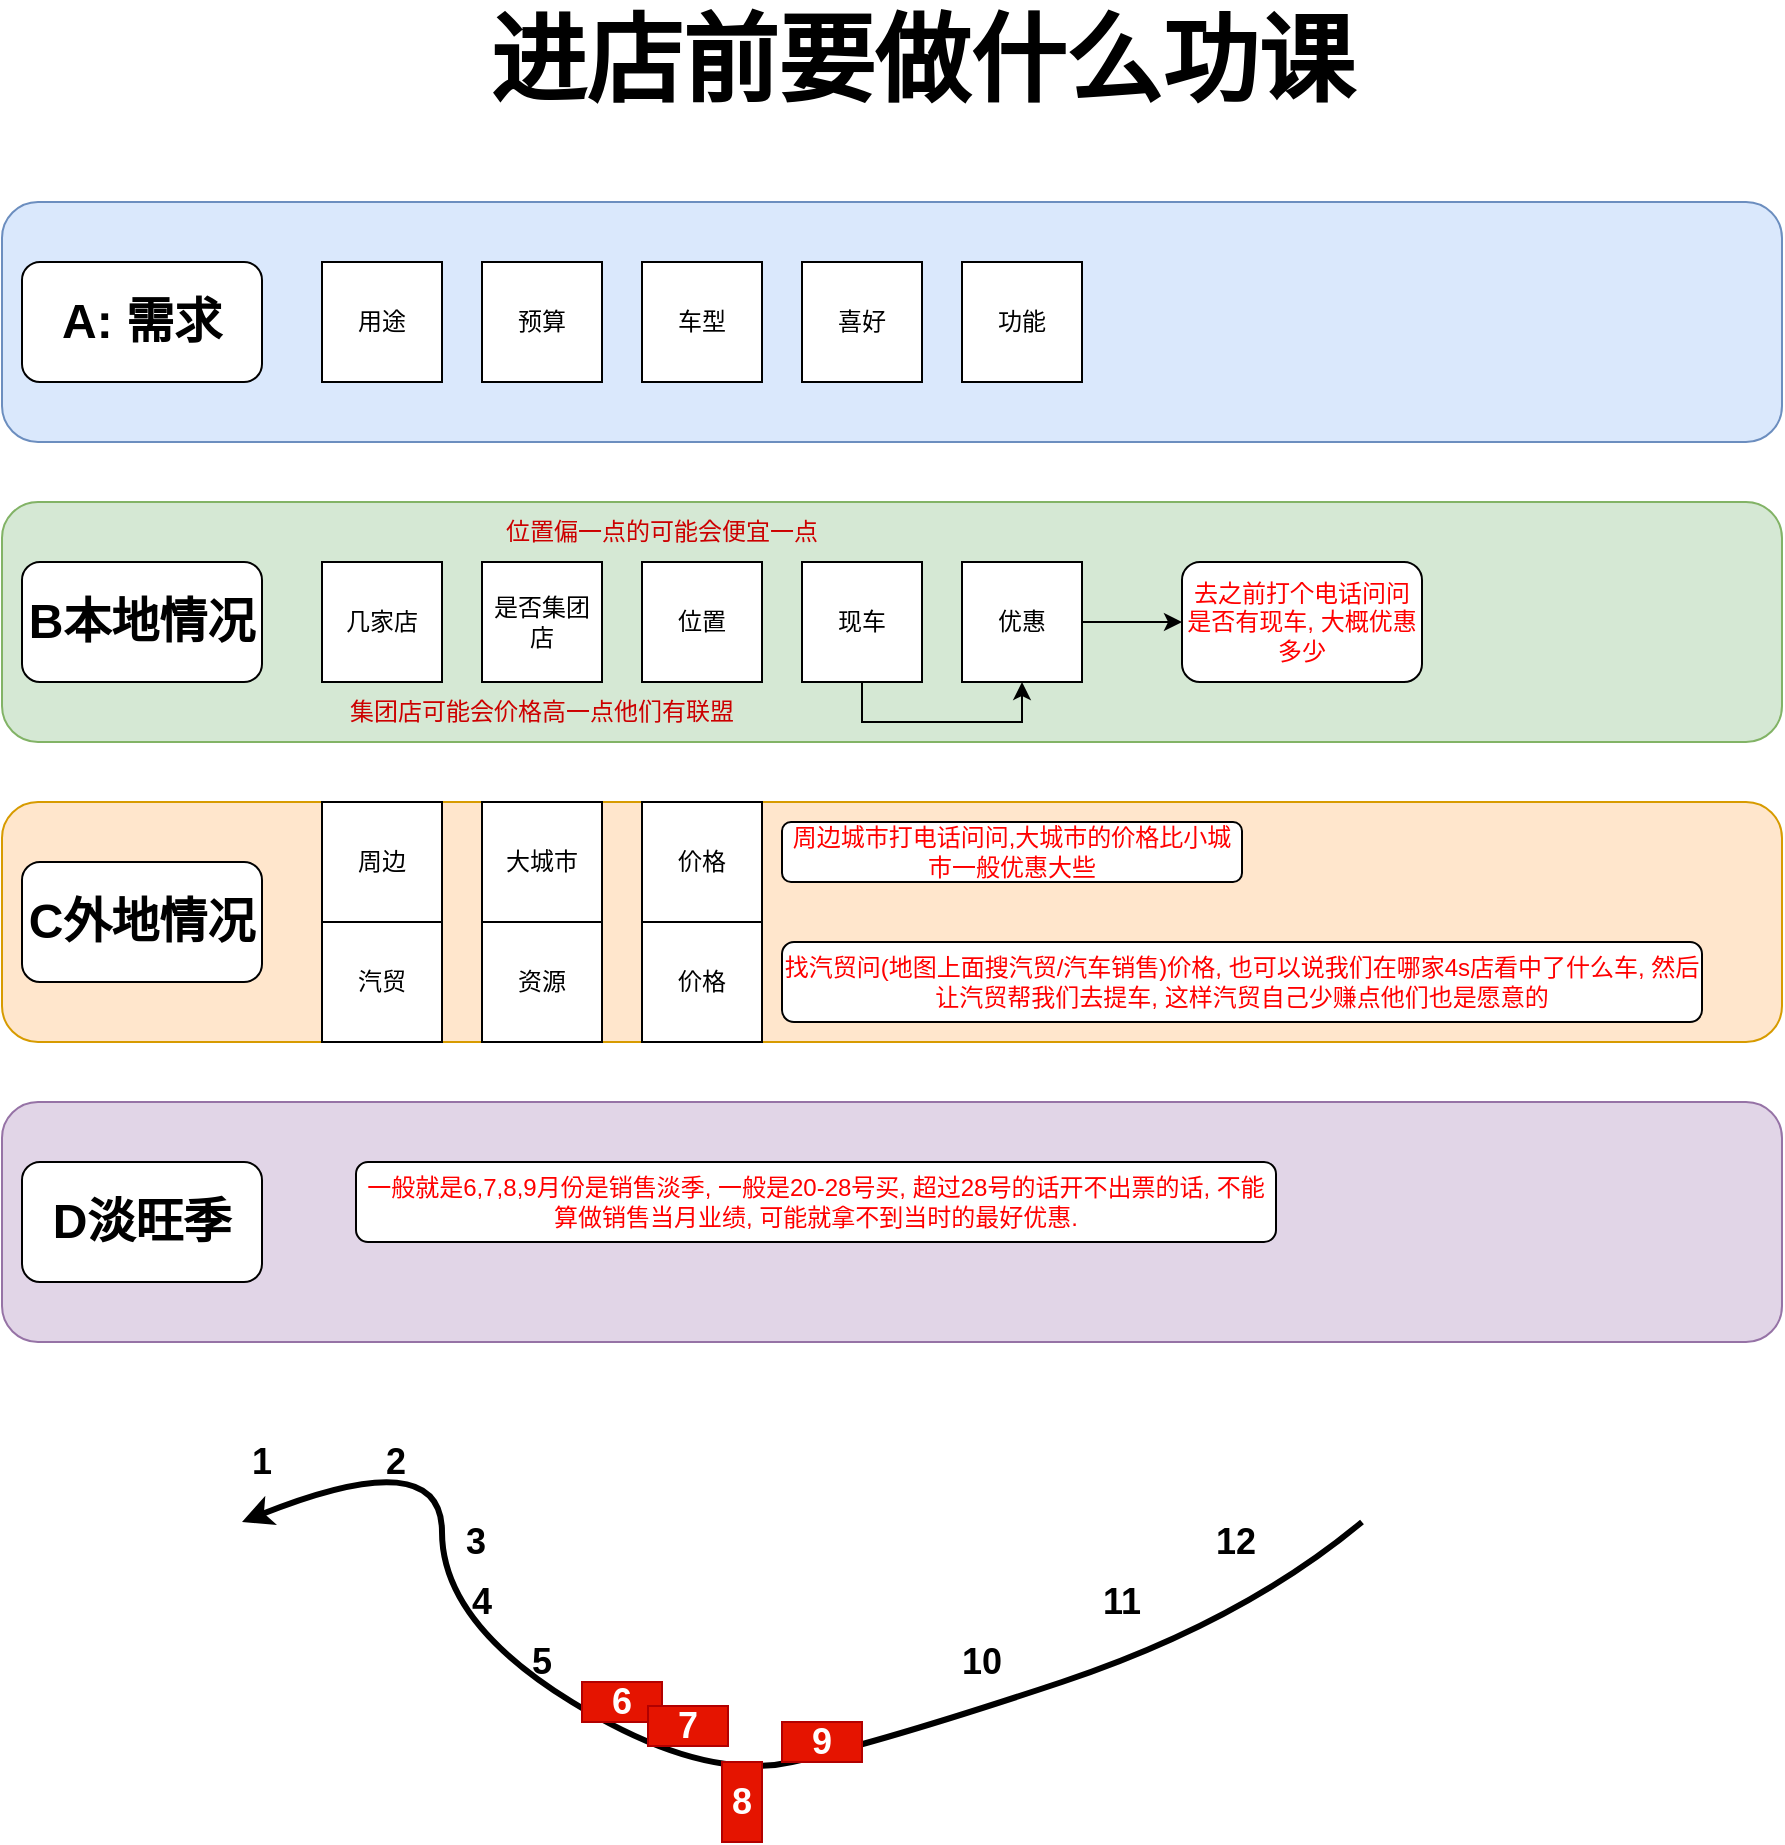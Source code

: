 <mxfile version="13.9.9" type="device"><diagram id="lYemokYRNhzdvbUVlfVc" name="第 1 页"><mxGraphModel dx="949" dy="606" grid="0" gridSize="10" guides="1" tooltips="1" connect="1" arrows="1" fold="1" page="0" pageScale="1" pageWidth="1200" pageHeight="1920" math="0" shadow="0"><root><mxCell id="0"/><mxCell id="1" parent="0"/><mxCell id="1nvNzdw4oh-cAlLbCjib-1" value="&lt;b&gt;&lt;font style=&quot;font-size: 48px&quot;&gt;进店前要做什么功课&lt;/font&gt;&lt;/b&gt;" style="text;html=1;align=center;verticalAlign=middle;whiteSpace=wrap;rounded=0;" vertex="1" parent="1"><mxGeometry x="357" y="38" width="486" height="41" as="geometry"/></mxCell><mxCell id="1nvNzdw4oh-cAlLbCjib-2" value="" style="rounded=1;whiteSpace=wrap;html=1;fillColor=#dae8fc;strokeColor=#6c8ebf;" vertex="1" parent="1"><mxGeometry x="140" y="130" width="890" height="120" as="geometry"/></mxCell><mxCell id="1nvNzdw4oh-cAlLbCjib-3" value="&lt;b&gt;&lt;font style=&quot;font-size: 24px&quot;&gt;A: 需求&lt;/font&gt;&lt;/b&gt;" style="rounded=1;whiteSpace=wrap;html=1;" vertex="1" parent="1"><mxGeometry x="150" y="160" width="120" height="60" as="geometry"/></mxCell><mxCell id="1nvNzdw4oh-cAlLbCjib-5" value="用途" style="rounded=0;whiteSpace=wrap;html=1;" vertex="1" parent="1"><mxGeometry x="300" y="160" width="60" height="60" as="geometry"/></mxCell><mxCell id="1nvNzdw4oh-cAlLbCjib-6" value="预算" style="rounded=0;whiteSpace=wrap;html=1;" vertex="1" parent="1"><mxGeometry x="380" y="160" width="60" height="60" as="geometry"/></mxCell><mxCell id="1nvNzdw4oh-cAlLbCjib-7" value="车型" style="rounded=0;whiteSpace=wrap;html=1;" vertex="1" parent="1"><mxGeometry x="460" y="160" width="60" height="60" as="geometry"/></mxCell><mxCell id="1nvNzdw4oh-cAlLbCjib-8" value="喜好" style="rounded=0;whiteSpace=wrap;html=1;" vertex="1" parent="1"><mxGeometry x="540" y="160" width="60" height="60" as="geometry"/></mxCell><mxCell id="1nvNzdw4oh-cAlLbCjib-9" value="功能" style="rounded=0;whiteSpace=wrap;html=1;" vertex="1" parent="1"><mxGeometry x="620" y="160" width="60" height="60" as="geometry"/></mxCell><mxCell id="1nvNzdw4oh-cAlLbCjib-10" value="" style="rounded=1;whiteSpace=wrap;html=1;fillColor=#d5e8d4;strokeColor=#82b366;" vertex="1" parent="1"><mxGeometry x="140" y="280" width="890" height="120" as="geometry"/></mxCell><mxCell id="1nvNzdw4oh-cAlLbCjib-11" value="&lt;b&gt;&lt;font style=&quot;font-size: 24px&quot;&gt;B本地情况&lt;/font&gt;&lt;/b&gt;" style="rounded=1;whiteSpace=wrap;html=1;" vertex="1" parent="1"><mxGeometry x="150" y="310" width="120" height="60" as="geometry"/></mxCell><mxCell id="1nvNzdw4oh-cAlLbCjib-12" value="几家店" style="rounded=0;whiteSpace=wrap;html=1;" vertex="1" parent="1"><mxGeometry x="300" y="310" width="60" height="60" as="geometry"/></mxCell><mxCell id="1nvNzdw4oh-cAlLbCjib-13" value="是否集团店" style="rounded=0;whiteSpace=wrap;html=1;" vertex="1" parent="1"><mxGeometry x="380" y="310" width="60" height="60" as="geometry"/></mxCell><mxCell id="1nvNzdw4oh-cAlLbCjib-14" value="位置" style="rounded=0;whiteSpace=wrap;html=1;" vertex="1" parent="1"><mxGeometry x="460" y="310" width="60" height="60" as="geometry"/></mxCell><mxCell id="1nvNzdw4oh-cAlLbCjib-19" style="edgeStyle=orthogonalEdgeStyle;rounded=0;orthogonalLoop=1;jettySize=auto;html=1;exitX=0.5;exitY=1;exitDx=0;exitDy=0;entryX=0.5;entryY=1;entryDx=0;entryDy=0;" edge="1" parent="1" source="1nvNzdw4oh-cAlLbCjib-15" target="1nvNzdw4oh-cAlLbCjib-16"><mxGeometry relative="1" as="geometry"/></mxCell><mxCell id="1nvNzdw4oh-cAlLbCjib-15" value="现车" style="rounded=0;whiteSpace=wrap;html=1;" vertex="1" parent="1"><mxGeometry x="540" y="310" width="60" height="60" as="geometry"/></mxCell><mxCell id="1nvNzdw4oh-cAlLbCjib-22" style="edgeStyle=orthogonalEdgeStyle;rounded=0;orthogonalLoop=1;jettySize=auto;html=1;exitX=1;exitY=0.5;exitDx=0;exitDy=0;" edge="1" parent="1" source="1nvNzdw4oh-cAlLbCjib-16" target="1nvNzdw4oh-cAlLbCjib-21"><mxGeometry relative="1" as="geometry"/></mxCell><mxCell id="1nvNzdw4oh-cAlLbCjib-16" value="优惠" style="rounded=0;whiteSpace=wrap;html=1;" vertex="1" parent="1"><mxGeometry x="620" y="310" width="60" height="60" as="geometry"/></mxCell><mxCell id="1nvNzdw4oh-cAlLbCjib-17" value="&lt;font color=&quot;#cc0000&quot;&gt;集团店可能会价格高一点他们有联盟&lt;/font&gt;" style="text;html=1;strokeColor=none;fillColor=none;align=center;verticalAlign=middle;whiteSpace=wrap;rounded=0;" vertex="1" parent="1"><mxGeometry x="310" y="380" width="200" height="10" as="geometry"/></mxCell><mxCell id="1nvNzdw4oh-cAlLbCjib-18" value="&lt;font color=&quot;#cc0000&quot;&gt;位置偏一点的可能会便宜一点&lt;/font&gt;" style="text;html=1;strokeColor=none;fillColor=none;align=center;verticalAlign=middle;whiteSpace=wrap;rounded=0;" vertex="1" parent="1"><mxGeometry x="390" y="290" width="160" height="10" as="geometry"/></mxCell><mxCell id="1nvNzdw4oh-cAlLbCjib-21" value="&lt;font color=&quot;#ff0000&quot;&gt;去之前打个电话问问是否有现车, 大概优惠多少&lt;/font&gt;" style="rounded=1;whiteSpace=wrap;html=1;" vertex="1" parent="1"><mxGeometry x="730" y="310" width="120" height="60" as="geometry"/></mxCell><mxCell id="1nvNzdw4oh-cAlLbCjib-23" value="" style="rounded=1;whiteSpace=wrap;html=1;fillColor=#ffe6cc;strokeColor=#d79b00;" vertex="1" parent="1"><mxGeometry x="140" y="430" width="890" height="120" as="geometry"/></mxCell><mxCell id="1nvNzdw4oh-cAlLbCjib-24" value="&lt;b&gt;&lt;font style=&quot;font-size: 24px&quot;&gt;C外地情况&lt;/font&gt;&lt;/b&gt;" style="rounded=1;whiteSpace=wrap;html=1;" vertex="1" parent="1"><mxGeometry x="150" y="460" width="120" height="60" as="geometry"/></mxCell><mxCell id="1nvNzdw4oh-cAlLbCjib-25" value="周边" style="rounded=0;whiteSpace=wrap;html=1;" vertex="1" parent="1"><mxGeometry x="300" y="430" width="60" height="60" as="geometry"/></mxCell><mxCell id="1nvNzdw4oh-cAlLbCjib-26" value="大城市" style="rounded=0;whiteSpace=wrap;html=1;" vertex="1" parent="1"><mxGeometry x="380" y="430" width="60" height="60" as="geometry"/></mxCell><mxCell id="1nvNzdw4oh-cAlLbCjib-27" value="价格" style="rounded=0;whiteSpace=wrap;html=1;" vertex="1" parent="1"><mxGeometry x="460" y="430" width="60" height="60" as="geometry"/></mxCell><mxCell id="1nvNzdw4oh-cAlLbCjib-30" value="汽贸" style="rounded=0;whiteSpace=wrap;html=1;" vertex="1" parent="1"><mxGeometry x="300" y="490" width="60" height="60" as="geometry"/></mxCell><mxCell id="1nvNzdw4oh-cAlLbCjib-31" value="资源" style="rounded=0;whiteSpace=wrap;html=1;" vertex="1" parent="1"><mxGeometry x="380" y="490" width="60" height="60" as="geometry"/></mxCell><mxCell id="1nvNzdw4oh-cAlLbCjib-32" value="价格" style="rounded=0;whiteSpace=wrap;html=1;" vertex="1" parent="1"><mxGeometry x="460" y="490" width="60" height="60" as="geometry"/></mxCell><mxCell id="1nvNzdw4oh-cAlLbCjib-35" value="&lt;font color=&quot;#ff0000&quot;&gt;周边城市打电话问问,大城市的价格比小城市一般优惠大些&lt;/font&gt;" style="rounded=1;whiteSpace=wrap;html=1;" vertex="1" parent="1"><mxGeometry x="530" y="440" width="230" height="30" as="geometry"/></mxCell><mxCell id="1nvNzdw4oh-cAlLbCjib-36" value="&lt;font color=&quot;#ff0000&quot;&gt;找汽贸问(地图上面搜汽贸/汽车销售)价格, 也可以说我们在哪家4s店看中了什么车, 然后让汽贸帮我们去提车, 这样汽贸自己少赚点他们也是愿意的&lt;/font&gt;" style="rounded=1;whiteSpace=wrap;html=1;" vertex="1" parent="1"><mxGeometry x="530" y="500" width="460" height="40" as="geometry"/></mxCell><mxCell id="1nvNzdw4oh-cAlLbCjib-37" value="" style="rounded=1;whiteSpace=wrap;html=1;fillColor=#e1d5e7;strokeColor=#9673a6;" vertex="1" parent="1"><mxGeometry x="140" y="580" width="890" height="120" as="geometry"/></mxCell><mxCell id="1nvNzdw4oh-cAlLbCjib-38" value="&lt;span style=&quot;font-size: 24px&quot;&gt;&lt;b&gt;D淡旺季&lt;/b&gt;&lt;/span&gt;" style="rounded=1;whiteSpace=wrap;html=1;" vertex="1" parent="1"><mxGeometry x="150" y="610" width="120" height="60" as="geometry"/></mxCell><mxCell id="1nvNzdw4oh-cAlLbCjib-44" value="" style="curved=1;endArrow=classic;html=1;strokeWidth=3;" edge="1" parent="1"><mxGeometry width="50" height="50" relative="1" as="geometry"><mxPoint x="820" y="790" as="sourcePoint"/><mxPoint x="260" y="790" as="targetPoint"/><Array as="points"><mxPoint x="760" y="840"/><mxPoint x="580" y="900"/><mxPoint x="490" y="920"/><mxPoint x="360" y="840"/><mxPoint x="360" y="750"/></Array></mxGeometry></mxCell><mxCell id="1nvNzdw4oh-cAlLbCjib-45" value="&lt;b&gt;&lt;font style=&quot;font-size: 18px&quot;&gt;1&lt;/font&gt;&lt;/b&gt;" style="text;html=1;strokeColor=none;fillColor=none;align=center;verticalAlign=middle;whiteSpace=wrap;rounded=0;" vertex="1" parent="1"><mxGeometry x="250" y="750" width="40" height="20" as="geometry"/></mxCell><mxCell id="1nvNzdw4oh-cAlLbCjib-47" value="&lt;b&gt;&lt;font style=&quot;font-size: 18px&quot;&gt;2&lt;/font&gt;&lt;/b&gt;" style="text;html=1;strokeColor=none;fillColor=none;align=center;verticalAlign=middle;whiteSpace=wrap;rounded=0;" vertex="1" parent="1"><mxGeometry x="317" y="750" width="40" height="20" as="geometry"/></mxCell><mxCell id="1nvNzdw4oh-cAlLbCjib-48" value="&lt;b&gt;&lt;font style=&quot;font-size: 18px&quot;&gt;3&lt;/font&gt;&lt;/b&gt;" style="text;html=1;strokeColor=none;fillColor=none;align=center;verticalAlign=middle;whiteSpace=wrap;rounded=0;" vertex="1" parent="1"><mxGeometry x="357" y="790" width="40" height="20" as="geometry"/></mxCell><mxCell id="1nvNzdw4oh-cAlLbCjib-51" value="&lt;b&gt;&lt;font style=&quot;font-size: 18px&quot;&gt;4&lt;/font&gt;&lt;/b&gt;" style="text;html=1;strokeColor=none;fillColor=none;align=center;verticalAlign=middle;whiteSpace=wrap;rounded=0;" vertex="1" parent="1"><mxGeometry x="360" y="820" width="40" height="20" as="geometry"/></mxCell><mxCell id="1nvNzdw4oh-cAlLbCjib-52" value="&lt;b&gt;&lt;font style=&quot;font-size: 18px&quot;&gt;5&lt;/font&gt;&lt;/b&gt;&lt;span style=&quot;color: rgba(0 , 0 , 0 , 0) ; font-family: monospace ; font-size: 0px&quot;&gt;%3CmxGraphModel%3E%3Croot%3E%3CmxCell%20id%3D%220%22%2F%3E%3CmxCell%20id%3D%221%22%20parent%3D%220%22%2F%3E%3CmxCell%20id%3D%222%22%20value%3D%22%26lt%3Bb%26gt%3B%26lt%3Bfont%20style%3D%26quot%3Bfont-size%3A%2018px%26quot%3B%26gt%3B1%26lt%3B%2Ffont%26gt%3B%26lt%3B%2Fb%26gt%3B%22%20style%3D%22text%3Bhtml%3D1%3BstrokeColor%3Dnone%3BfillColor%3Dnone%3Balign%3Dcenter%3BverticalAlign%3Dmiddle%3BwhiteSpace%3Dwrap%3Brounded%3D0%3B%22%20vertex%3D%221%22%20parent%3D%221%22%3E%3CmxGeometry%20x%3D%22250%22%20y%3D%22750%22%20width%3D%2240%22%20height%3D%2220%22%20as%3D%22geometry%22%2F%3E%3C%2FmxCell%3E%3C%2Froot%3E%3C%2FmxGraphModel%3E&lt;/span&gt;" style="text;html=1;strokeColor=none;fillColor=none;align=center;verticalAlign=middle;whiteSpace=wrap;rounded=0;" vertex="1" parent="1"><mxGeometry x="390" y="850" width="40" height="20" as="geometry"/></mxCell><mxCell id="1nvNzdw4oh-cAlLbCjib-53" value="&lt;b&gt;&lt;font style=&quot;font-size: 18px&quot;&gt;6&lt;/font&gt;&lt;/b&gt;" style="text;html=1;strokeColor=#B20000;fillColor=#e51400;align=center;verticalAlign=middle;whiteSpace=wrap;rounded=0;fontColor=#ffffff;" vertex="1" parent="1"><mxGeometry x="430" y="870" width="40" height="20" as="geometry"/></mxCell><mxCell id="1nvNzdw4oh-cAlLbCjib-54" value="&lt;b&gt;&lt;font style=&quot;font-size: 18px&quot;&gt;7&lt;/font&gt;&lt;/b&gt;" style="text;html=1;strokeColor=#B20000;fillColor=#e51400;align=center;verticalAlign=middle;whiteSpace=wrap;rounded=0;fontColor=#ffffff;" vertex="1" parent="1"><mxGeometry x="463" y="882" width="40" height="20" as="geometry"/></mxCell><mxCell id="1nvNzdw4oh-cAlLbCjib-55" value="&lt;b&gt;&lt;font style=&quot;font-size: 18px&quot;&gt;8&lt;/font&gt;&lt;/b&gt;" style="text;html=1;strokeColor=#B20000;fillColor=#e51400;align=center;verticalAlign=middle;whiteSpace=wrap;rounded=0;fontColor=#ffffff;direction=south;" vertex="1" parent="1"><mxGeometry x="500" y="910" width="20" height="40" as="geometry"/></mxCell><mxCell id="1nvNzdw4oh-cAlLbCjib-57" value="&lt;b&gt;&lt;font style=&quot;font-size: 18px&quot;&gt;9&lt;/font&gt;&lt;/b&gt;" style="text;html=1;strokeColor=#B20000;fillColor=#e51400;align=center;verticalAlign=middle;whiteSpace=wrap;rounded=0;fontColor=#ffffff;" vertex="1" parent="1"><mxGeometry x="530" y="890" width="40" height="20" as="geometry"/></mxCell><mxCell id="1nvNzdw4oh-cAlLbCjib-58" value="&lt;b&gt;&lt;font style=&quot;font-size: 18px&quot;&gt;10&lt;/font&gt;&lt;/b&gt;&lt;span style=&quot;color: rgba(0 , 0 , 0 , 0) ; font-family: monospace ; font-size: 0px&quot;&gt;%3CmxGraphModel%3E%3Croot%3E%3CmxCell%20id%3D%220%22%2F%3E%3CmxCell%20id%3D%221%22%20parent%3D%220%22%2F%3E%3CmxCell%20id%3D%222%22%20value%3D%22%26lt%3Bb%26gt%3B%26lt%3Bfont%20style%3D%26quot%3Bfont-size%3A%2018px%26quot%3B%26gt%3B1%26lt%3B%2Ffont%26gt%3B%26lt%3B%2Fb%26gt%3B%22%20style%3D%22text%3Bhtml%3D1%3BstrokeColor%3Dnone%3BfillColor%3Dnone%3Balign%3Dcenter%3BverticalAlign%3Dmiddle%3BwhiteSpace%3Dwrap%3Brounded%3D0%3B%22%20vertex%3D%221%22%20parent%3D%221%22%3E%3CmxGeometry%20x%3D%22250%22%20y%3D%22750%22%20width%3D%2240%22%20height%3D%2220%22%20as%3D%22geometry%22%2F%3E%3C%2FmxCell%3E%3C%2Froot%3E%3C%2FmxGraphModel%3E&lt;/span&gt;" style="text;html=1;strokeColor=none;fillColor=none;align=center;verticalAlign=middle;whiteSpace=wrap;rounded=0;" vertex="1" parent="1"><mxGeometry x="610" y="850" width="40" height="20" as="geometry"/></mxCell><mxCell id="1nvNzdw4oh-cAlLbCjib-59" value="&lt;b&gt;&lt;font style=&quot;font-size: 18px&quot;&gt;11&lt;/font&gt;&lt;/b&gt;" style="text;html=1;strokeColor=none;fillColor=none;align=center;verticalAlign=middle;whiteSpace=wrap;rounded=0;" vertex="1" parent="1"><mxGeometry x="680" y="820" width="40" height="20" as="geometry"/></mxCell><mxCell id="1nvNzdw4oh-cAlLbCjib-60" value="&lt;b&gt;&lt;font style=&quot;font-size: 18px&quot;&gt;12&lt;/font&gt;&lt;/b&gt;" style="text;html=1;strokeColor=none;fillColor=none;align=center;verticalAlign=middle;whiteSpace=wrap;rounded=0;" vertex="1" parent="1"><mxGeometry x="737" y="790" width="40" height="20" as="geometry"/></mxCell><mxCell id="1nvNzdw4oh-cAlLbCjib-65" value="&lt;font color=&quot;#ff0000&quot;&gt;一般就是6,7,8,9月份是销售淡季, 一般是20-28号买, 超过28号的话开不出票的话, 不能算做销售当月业绩, 可能就拿不到当时的最好优惠.&lt;/font&gt;" style="rounded=1;whiteSpace=wrap;html=1;" vertex="1" parent="1"><mxGeometry x="317" y="610" width="460" height="40" as="geometry"/></mxCell></root></mxGraphModel></diagram></mxfile>